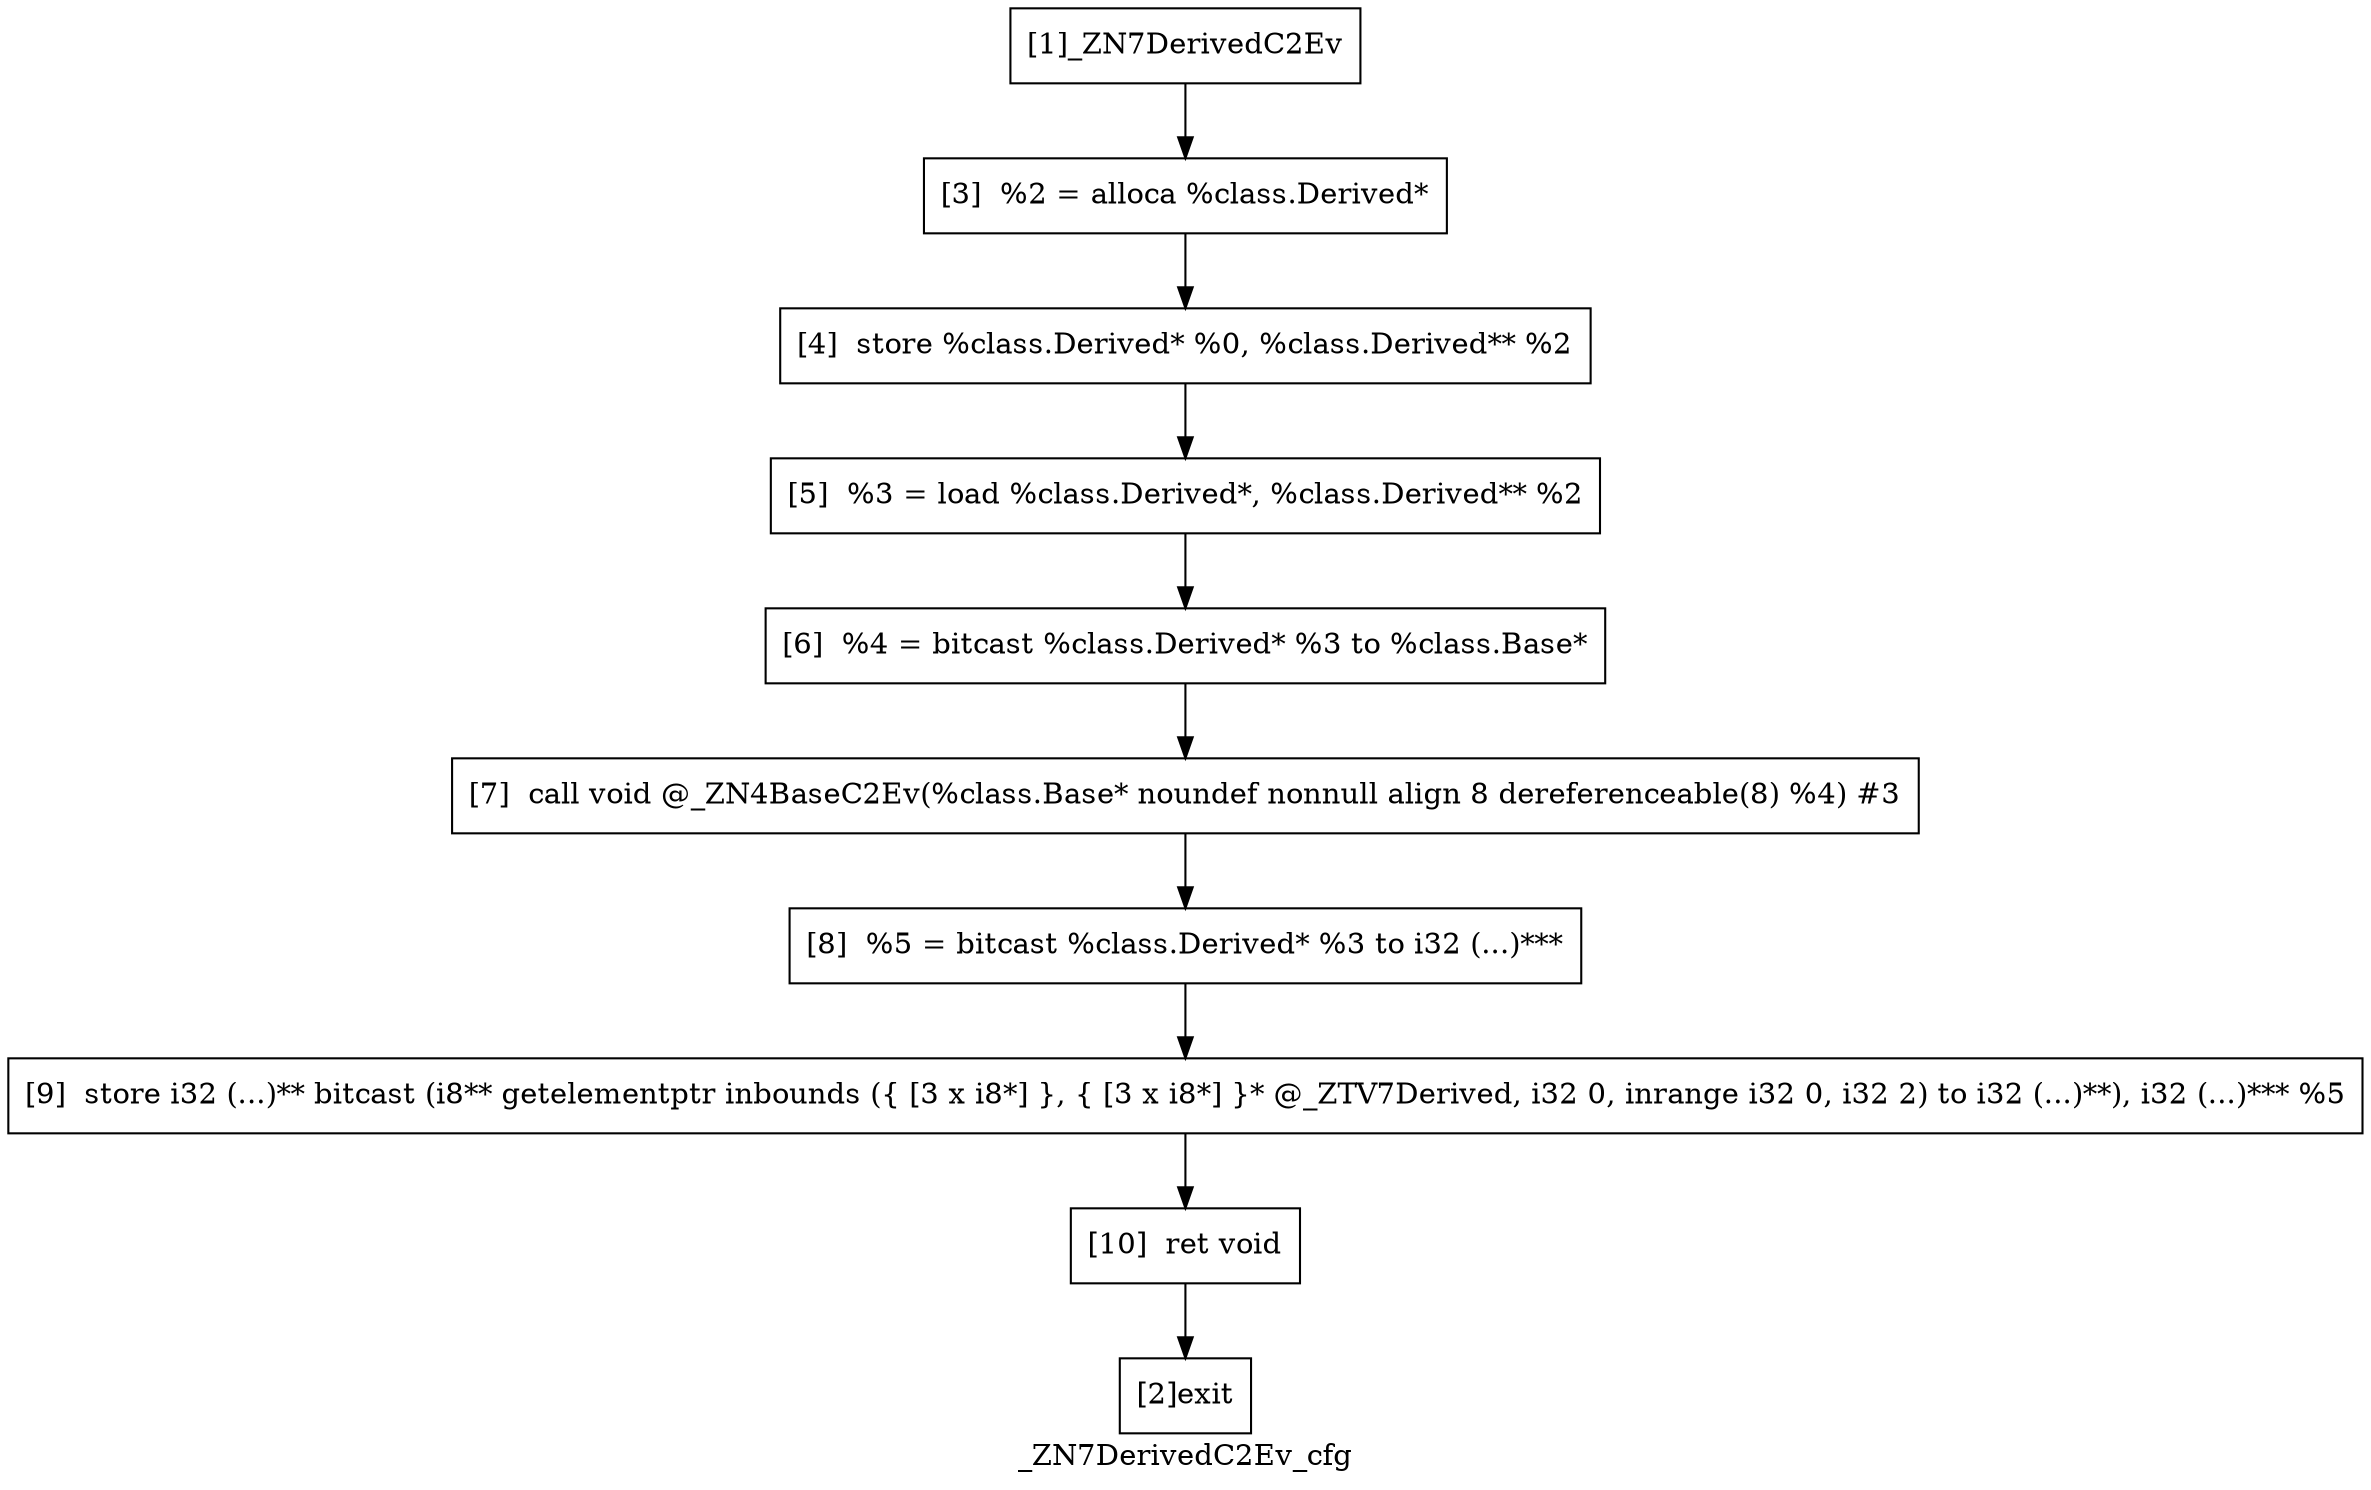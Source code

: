 digraph "_ZN7DerivedC2Ev_cfg"{
	label="_ZN7DerivedC2Ev_cfg";


	// Define the nodes
	N1 [shape=rectangle, color=black,label="[1]_ZN7DerivedC2Ev"];
	N2 [shape=rectangle, color=black,label="[2]exit"];
	N3 [shape=rectangle, color=black,label="[3]  %2 = alloca %class.Derived*"];
	N4 [shape=rectangle, color=black,label="[4]  store %class.Derived* %0, %class.Derived** %2"];
	N5 [shape=rectangle, color=black,label="[5]  %3 = load %class.Derived*, %class.Derived** %2"];
	N6 [shape=rectangle, color=black,label="[6]  %4 = bitcast %class.Derived* %3 to %class.Base*"];
	N7 [shape=rectangle, color=black,label="[7]  call void @_ZN4BaseC2Ev(%class.Base* noundef nonnull align 8 dereferenceable(8) %4) #3"];
	N8 [shape=rectangle, color=black,label="[8]  %5 = bitcast %class.Derived* %3 to i32 (...)***"];
	N9 [shape=rectangle, color=black,label="[9]  store i32 (...)** bitcast (i8** getelementptr inbounds ({ [3 x i8*] }, { [3 x i8*] }* @_ZTV7Derived, i32 0, inrange i32 0, i32 2) to i32 (...)**), i32 (...)*** %5"];
	N10 [shape=rectangle, color=black,label="[10]  ret void"];


	// Define the edges
	N1 -> N3[color=black,label=""];
	N3 -> N4[color=black,label=""];
	N4 -> N5[color=black,label=""];
	N5 -> N6[color=black,label=""];
	N6 -> N7[color=black,label=""];
	N7 -> N8[color=black,label=""];
	N8 -> N9[color=black,label=""];
	N9 -> N10[color=black,label=""];
	N10 -> N2[color=black,label=""];
}

